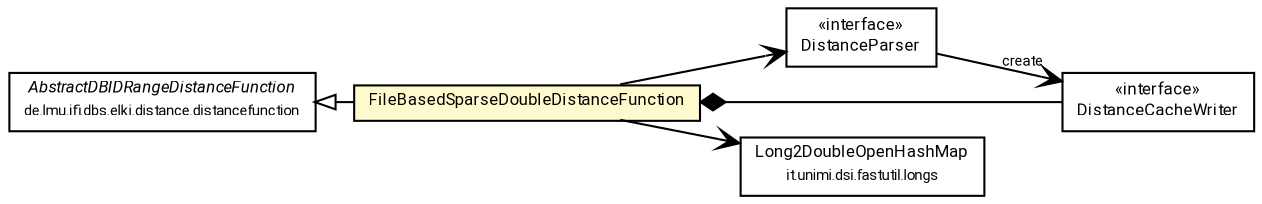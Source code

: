#!/usr/local/bin/dot
#
# Class diagram 
# Generated by UMLGraph version R5_7_2-60-g0e99a6 (http://www.spinellis.gr/umlgraph/)
#

digraph G {
	graph [fontnames="svg"]
	edge [fontname="Roboto",fontsize=7,labelfontname="Roboto",labelfontsize=7,color="black"];
	node [fontname="Roboto",fontcolor="black",fontsize=8,shape=plaintext,margin=0,width=0,height=0];
	nodesep=0.15;
	ranksep=0.25;
	rankdir=LR;
	// de.lmu.ifi.dbs.elki.distance.distancefunction.AbstractDBIDRangeDistanceFunction
	c4346588 [label=<<table title="de.lmu.ifi.dbs.elki.distance.distancefunction.AbstractDBIDRangeDistanceFunction" border="0" cellborder="1" cellspacing="0" cellpadding="2" href="../AbstractDBIDRangeDistanceFunction.html" target="_parent">
		<tr><td><table border="0" cellspacing="0" cellpadding="1">
		<tr><td align="center" balign="center"> <font face="Roboto"><i>AbstractDBIDRangeDistanceFunction</i></font> </td></tr>
		<tr><td align="center" balign="center"> <font face="Roboto" point-size="7.0">de.lmu.ifi.dbs.elki.distance.distancefunction</font> </td></tr>
		</table></td></tr>
		</table>>, URL="../AbstractDBIDRangeDistanceFunction.html"];
	// de.lmu.ifi.dbs.elki.distance.distancefunction.external.DistanceParser
	c4347529 [label=<<table title="de.lmu.ifi.dbs.elki.distance.distancefunction.external.DistanceParser" border="0" cellborder="1" cellspacing="0" cellpadding="2" href="DistanceParser.html" target="_parent">
		<tr><td><table border="0" cellspacing="0" cellpadding="1">
		<tr><td align="center" balign="center"> &#171;interface&#187; </td></tr>
		<tr><td align="center" balign="center"> <font face="Roboto">DistanceParser</font> </td></tr>
		</table></td></tr>
		</table>>, URL="DistanceParser.html"];
	// de.lmu.ifi.dbs.elki.distance.distancefunction.external.DistanceCacheWriter
	c4347534 [label=<<table title="de.lmu.ifi.dbs.elki.distance.distancefunction.external.DistanceCacheWriter" border="0" cellborder="1" cellspacing="0" cellpadding="2" href="DistanceCacheWriter.html" target="_parent">
		<tr><td><table border="0" cellspacing="0" cellpadding="1">
		<tr><td align="center" balign="center"> &#171;interface&#187; </td></tr>
		<tr><td align="center" balign="center"> <font face="Roboto">DistanceCacheWriter</font> </td></tr>
		</table></td></tr>
		</table>>, URL="DistanceCacheWriter.html"];
	// de.lmu.ifi.dbs.elki.distance.distancefunction.external.FileBasedSparseDoubleDistanceFunction
	c4347539 [label=<<table title="de.lmu.ifi.dbs.elki.distance.distancefunction.external.FileBasedSparseDoubleDistanceFunction" border="0" cellborder="1" cellspacing="0" cellpadding="2" bgcolor="lemonChiffon" href="FileBasedSparseDoubleDistanceFunction.html" target="_parent">
		<tr><td><table border="0" cellspacing="0" cellpadding="1">
		<tr><td align="center" balign="center"> <font face="Roboto">FileBasedSparseDoubleDistanceFunction</font> </td></tr>
		</table></td></tr>
		</table>>, URL="FileBasedSparseDoubleDistanceFunction.html"];
	// de.lmu.ifi.dbs.elki.distance.distancefunction.external.DistanceParser navassoc de.lmu.ifi.dbs.elki.distance.distancefunction.external.DistanceCacheWriter
	c4347529 -> c4347534 [arrowhead=open,weight=1,label="create"];
	// de.lmu.ifi.dbs.elki.distance.distancefunction.external.FileBasedSparseDoubleDistanceFunction extends de.lmu.ifi.dbs.elki.distance.distancefunction.AbstractDBIDRangeDistanceFunction
	c4346588 -> c4347539 [arrowtail=empty,dir=back,weight=10];
	// de.lmu.ifi.dbs.elki.distance.distancefunction.external.FileBasedSparseDoubleDistanceFunction composed de.lmu.ifi.dbs.elki.distance.distancefunction.external.DistanceCacheWriter
	c4347539 -> c4347534 [arrowhead=none,arrowtail=diamond,dir=back,weight=6];
	// de.lmu.ifi.dbs.elki.distance.distancefunction.external.FileBasedSparseDoubleDistanceFunction navassoc it.unimi.dsi.fastutil.longs.Long2DoubleOpenHashMap
	c4347539 -> c4347625 [arrowhead=open,weight=1];
	// de.lmu.ifi.dbs.elki.distance.distancefunction.external.FileBasedSparseDoubleDistanceFunction navassoc de.lmu.ifi.dbs.elki.distance.distancefunction.external.DistanceParser
	c4347539 -> c4347529 [arrowhead=open,weight=1];
	// it.unimi.dsi.fastutil.longs.Long2DoubleOpenHashMap
	c4347625 [label=<<table title="it.unimi.dsi.fastutil.longs.Long2DoubleOpenHashMap" border="0" cellborder="1" cellspacing="0" cellpadding="2" href="http://docs.oracle.com/javase/7/docs/api/it/unimi/dsi/fastutil/longs/Long2DoubleOpenHashMap.html" target="_parent">
		<tr><td><table border="0" cellspacing="0" cellpadding="1">
		<tr><td align="center" balign="center"> <font face="Roboto">Long2DoubleOpenHashMap</font> </td></tr>
		<tr><td align="center" balign="center"> <font face="Roboto" point-size="7.0">it.unimi.dsi.fastutil.longs</font> </td></tr>
		</table></td></tr>
		</table>>, URL="http://docs.oracle.com/javase/7/docs/api/it/unimi/dsi/fastutil/longs/Long2DoubleOpenHashMap.html"];
}

